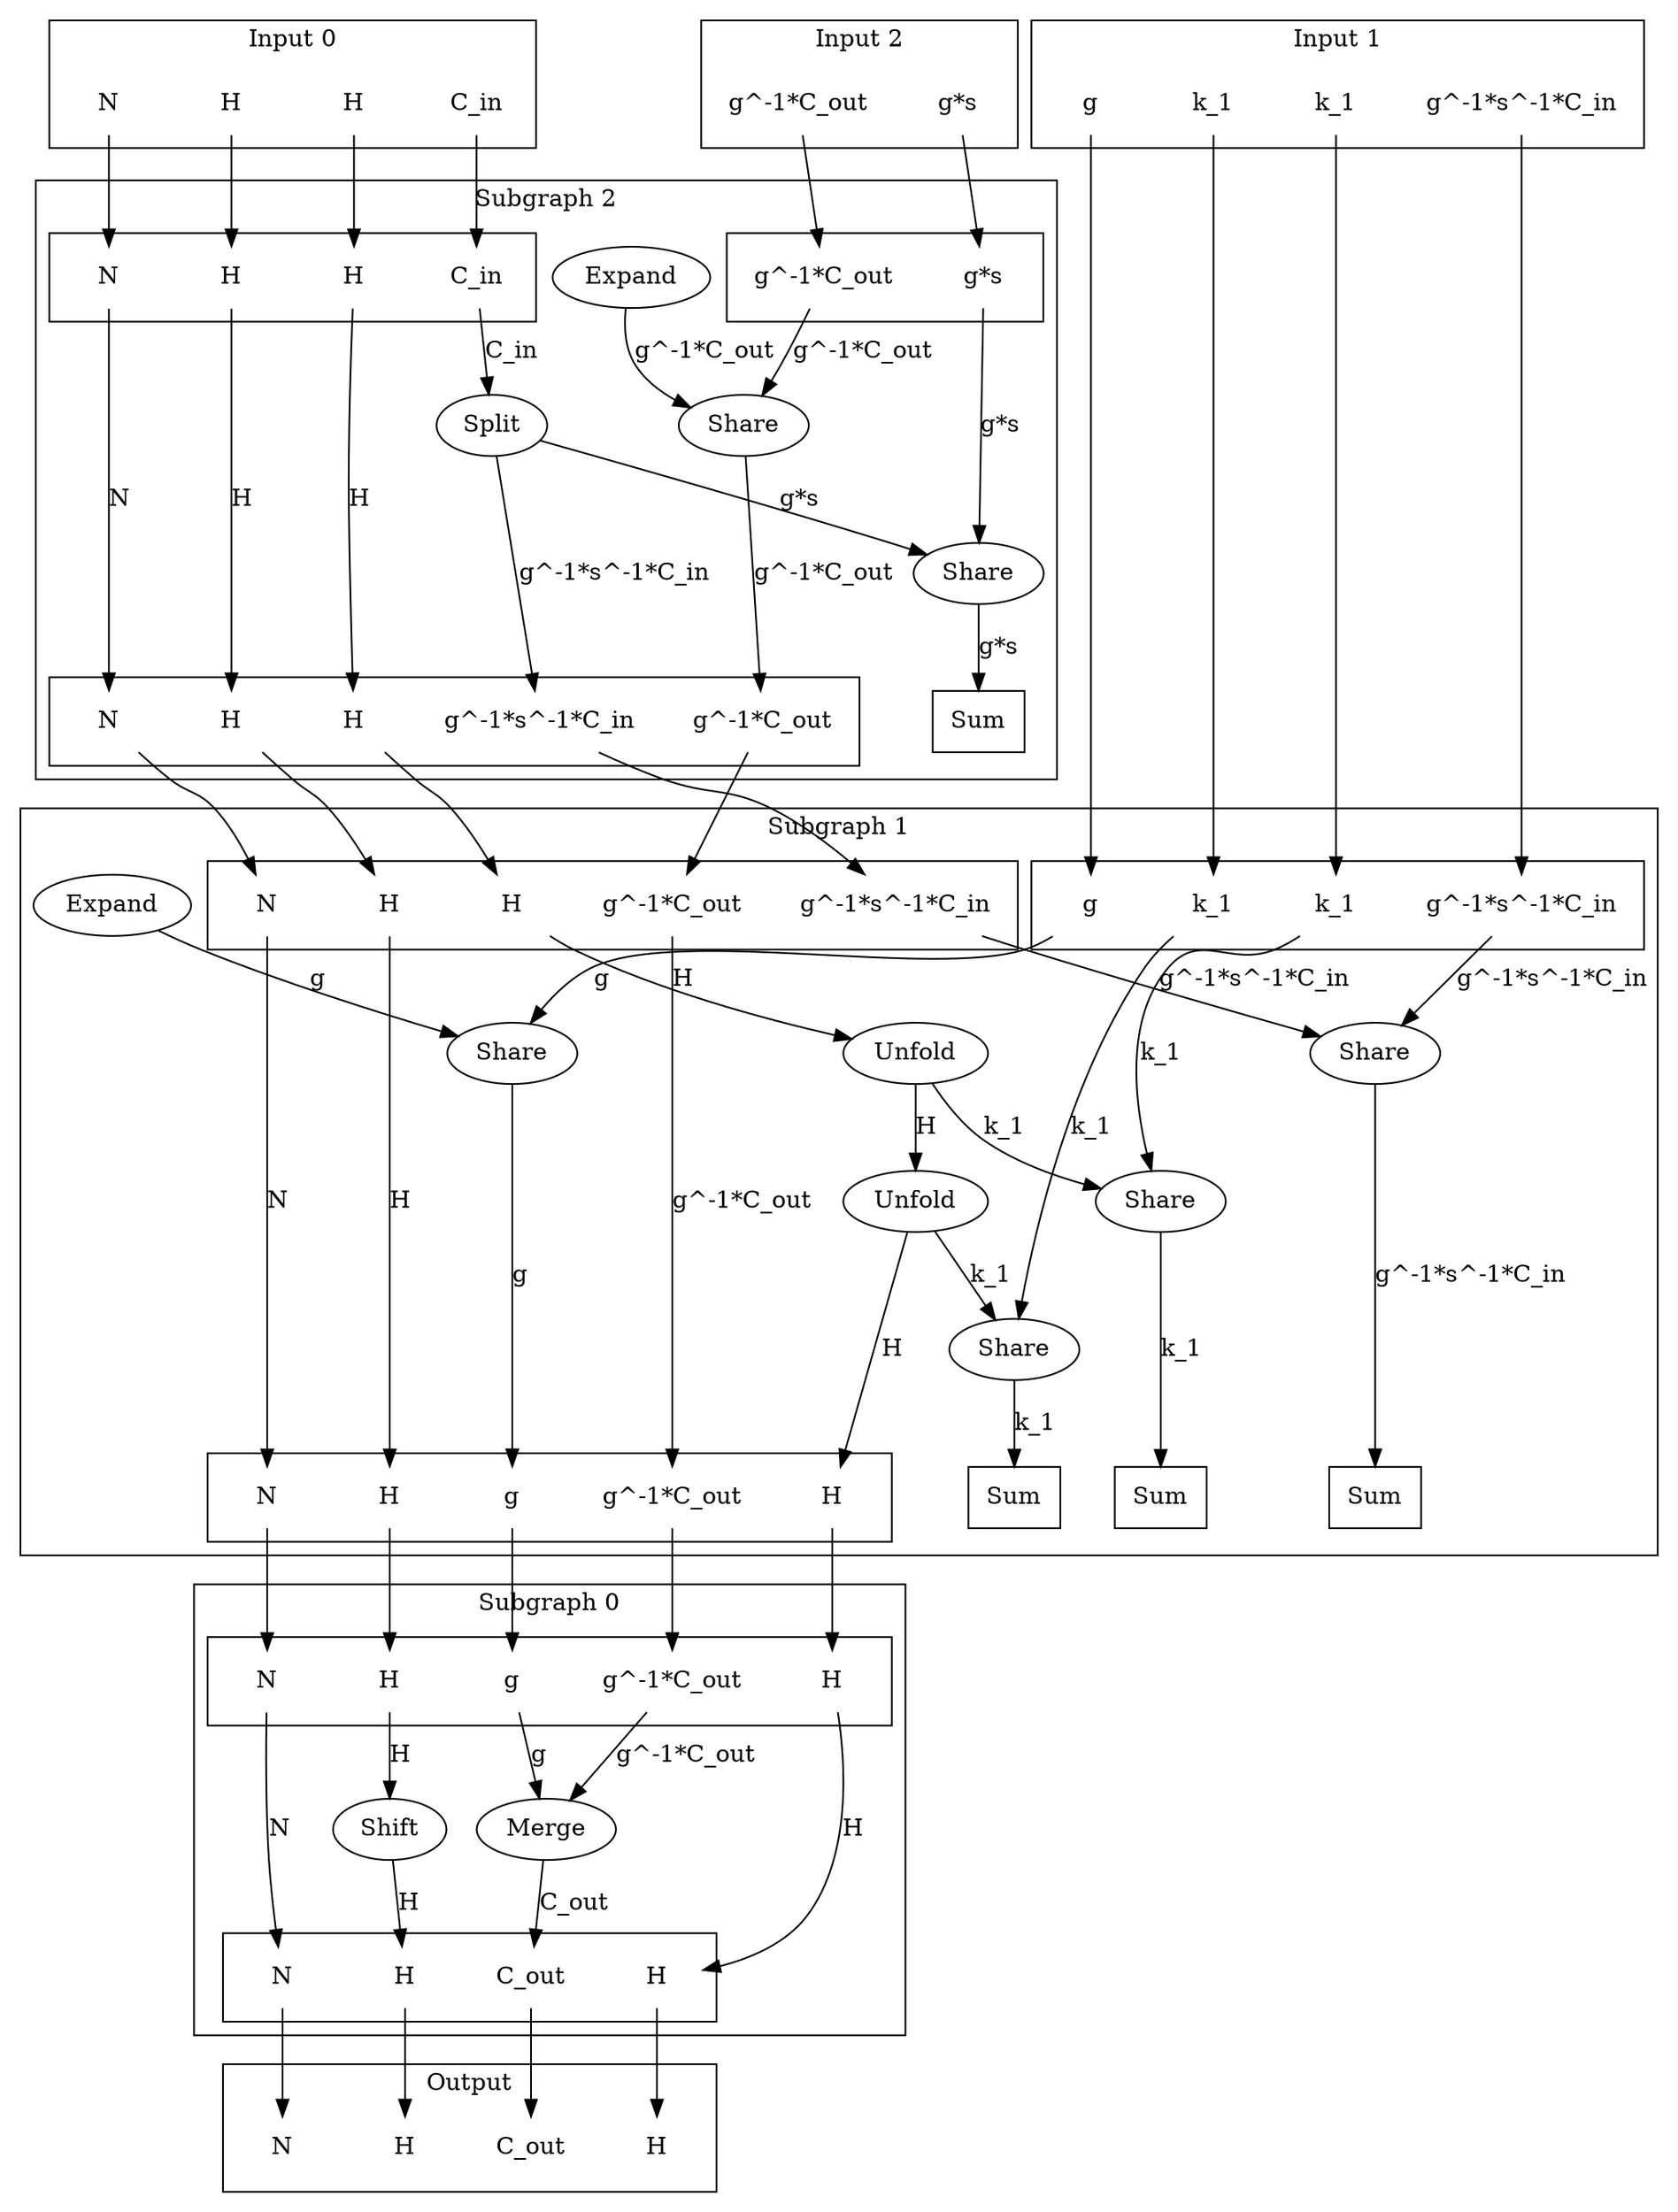 digraph kernel_generated {
newrank = true;

// Stage tensor.
subgraph cluster_subgraph_0 {
    label = "Subgraph 0";
    // Reductions.
    // Output.
    subgraph cluster_subgraph_0_out {
        label = "";
        interface_0_out_0x5621811c9b40 [label="N", shape=none];
        interface_0_out_0x5621811c9b68 [label="C_out", shape=none];
        interface_0_out_0x5621811c9b90 [label="H", shape=none];
        interface_0_out_0x5621811c9bb8 [label="H", shape=none];
    }
    {
        rank = same;
        interface_0_out_0x5621811c9b40;
        interface_0_out_0x5621811c9b68;
        interface_0_out_0x5621811c9b90;
        interface_0_out_0x5621811c9bb8;
    }
    // Input 0.
    subgraph cluster_subgraph_0_in_0 {
        label = "";
        interface_0_in_0x5621811c9b40 [label="N", shape=none];
        interface_0_in_0x7fd5ec005160 [label="H", shape=none];
        interface_0_in_0x5621811c9bb8 [label="H", shape=none];
        interface_0_in_0x7fd5ec008198 [label="g^-1*C_out", shape=none];
        interface_0_in_0x7fd5ec008180 [label="g", shape=none];
    }
    {
        rank = same;
        interface_0_in_0x5621811c9b40;
        interface_0_in_0x7fd5ec005160;
        interface_0_in_0x5621811c9bb8;
        interface_0_in_0x7fd5ec008198;
        interface_0_in_0x7fd5ec008180;
    }
    // Op's.
    op_0x7fd5ec005140 [label="Shift"];
    op_0x7fd5ec008140 [label="Merge"];
    // Dimension's.
    interface_0_in_0x5621811c9b40 -> interface_0_out_0x5621811c9b40 [label="N"];
    op_0x7fd5ec008140 -> interface_0_out_0x5621811c9b68 [label="C_out"];
    op_0x7fd5ec005140 -> interface_0_out_0x5621811c9b90 [label="H"];
    interface_0_in_0x5621811c9bb8 -> interface_0_out_0x5621811c9bb8 [label="H"];
    interface_0_in_0x7fd5ec005160 -> op_0x7fd5ec005140 [label="H"];
    interface_0_in_0x7fd5ec008180 -> op_0x7fd5ec008140 [label="g"];
    interface_0_in_0x7fd5ec008198 -> op_0x7fd5ec008140 [label="g^-1*C_out"];
}

// Stage tensor.
subgraph cluster_subgraph_1 {
    label = "Subgraph 1";
    // Reductions.
    reduce_0x7fce64005a20 [label="Sum", shape=box];
    reduce_0x7fce640019b0 [label="Sum", shape=box];
    reduce_0x7fce64001998 [label="Sum", shape=box];
    // Output.
    subgraph cluster_subgraph_1_out {
        label = "";
        interface_1_out_0x5621811c9b40 [label="N", shape=none];
        interface_1_out_0x7fd5ec005160 [label="H", shape=none];
        interface_1_out_0x5621811c9bb8 [label="H", shape=none];
        interface_1_out_0x7fd5ec008198 [label="g^-1*C_out", shape=none];
        interface_1_out_0x7fd5ec008180 [label="g", shape=none];
    }
    {
        rank = same;
        reduce_0x7fce64005a20;
        reduce_0x7fce640019b0;
        reduce_0x7fce64001998;
        interface_1_out_0x5621811c9b40;
        interface_1_out_0x7fd5ec005160;
        interface_1_out_0x5621811c9bb8;
        interface_1_out_0x7fd5ec008198;
        interface_1_out_0x7fd5ec008180;
    }
    // Input 0.
    subgraph cluster_subgraph_1_in_0 {
        label = "";
        interface_1_in_0x5621811c9b40 [label="N", shape=none];
        interface_1_in_0x7fd5e0004800 [label="g^-1*s^-1*C_in", shape=none];
        interface_1_in_0x7fd5ec005160 [label="H", shape=none];
        interface_1_in_0x7fd228054de8 [label="H", shape=none];
        interface_1_in_0x7fd5ec008198 [label="g^-1*C_out", shape=none];
    }
    // Input 1.
    subgraph cluster_subgraph_1_in_1 {
        label = "";
        interface_1_in_0x7fd5e0004818 [label="g^-1*s^-1*C_in", shape=none];
        interface_1_in_0x7fd0e400cdf8 [label="k_1", shape=none];
        interface_1_in_0x7fd5e00045e8 [label="k_1", shape=none];
        interface_1_in_0x7fd4bc004a78 [label="g", shape=none];
    }
    {
        rank = same;
        interface_1_in_0x5621811c9b40;
        interface_1_in_0x7fd5e0004800;
        interface_1_in_0x7fd5ec005160;
        interface_1_in_0x7fd228054de8;
        interface_1_in_0x7fd5ec008198;
        interface_1_in_0x7fd5e0004818;
        interface_1_in_0x7fd0e400cdf8;
        interface_1_in_0x7fd5e00045e8;
        interface_1_in_0x7fd4bc004a78;
    }
    // Op's.
    op_0x7fd0e400cdc0 [label="Share"];
    op_0x7fd228054dc0 [label="Unfold"];
    op_0x7fd4bc004a40 [label="Share"];
    op_0x7fd4f8020a00 [label="Unfold"];
    op_0x7fd5e00045b0 [label="Share"];
    op_0x7fd5e00047e0 [label="Share"];
    op_0x7fd5e0004a58 [label="Expand"];
    // Dimension's.
    interface_1_in_0x5621811c9b40 -> interface_1_out_0x5621811c9b40 [label="N"];
    op_0x7fd4f8020a00 -> interface_1_out_0x5621811c9bb8 [label="H"];
    op_0x7fd5e00045b0 -> reduce_0x7fce64001998 [label="k_1"];
    op_0x7fd0e400cdc0 -> reduce_0x7fce640019b0 [label="k_1"];
    op_0x7fd5e00047e0 -> reduce_0x7fce64005a20 [label="g^-1*s^-1*C_in"];
    op_0x7fd4f8020a00 -> op_0x7fd0e400cdc0 [label="k_1"];
    interface_1_in_0x7fd0e400cdf8 -> op_0x7fd0e400cdc0 [label="k_1"];
    interface_1_in_0x7fd228054de8 -> op_0x7fd228054dc0 [label="H"];
    op_0x7fd5e0004a58 -> op_0x7fd4bc004a40 [label="g"];
    interface_1_in_0x7fd4bc004a78 -> op_0x7fd4bc004a40 [label="g"];
    op_0x7fd228054dc0 -> op_0x7fd4f8020a00 [label="H"];
    op_0x7fd228054dc0 -> op_0x7fd5e00045b0 [label="k_1"];
    interface_1_in_0x7fd5e00045e8 -> op_0x7fd5e00045b0 [label="k_1"];
    interface_1_in_0x7fd5e0004800 -> op_0x7fd5e00047e0 [label="g^-1*s^-1*C_in"];
    interface_1_in_0x7fd5e0004818 -> op_0x7fd5e00047e0 [label="g^-1*s^-1*C_in"];
    interface_1_in_0x7fd5ec005160 -> interface_1_out_0x7fd5ec005160 [label="H"];
    op_0x7fd4bc004a40 -> interface_1_out_0x7fd5ec008180 [label="g"];
    interface_1_in_0x7fd5ec008198 -> interface_1_out_0x7fd5ec008198 [label="g^-1*C_out"];
}

// Stage tensor.
subgraph cluster_subgraph_2 {
    label = "Subgraph 2";
    // Reductions.
    reduce_0x7fce64003010 [label="Sum", shape=box];
    // Output.
    subgraph cluster_subgraph_2_out {
        label = "";
        interface_2_out_0x5621811c9b40 [label="N", shape=none];
        interface_2_out_0x7fd5e0004800 [label="g^-1*s^-1*C_in", shape=none];
        interface_2_out_0x7fd5ec005160 [label="H", shape=none];
        interface_2_out_0x7fd228054de8 [label="H", shape=none];
        interface_2_out_0x7fd5ec008198 [label="g^-1*C_out", shape=none];
    }
    {
        rank = same;
        reduce_0x7fce64003010;
        interface_2_out_0x5621811c9b40;
        interface_2_out_0x7fd5e0004800;
        interface_2_out_0x7fd5ec005160;
        interface_2_out_0x7fd228054de8;
        interface_2_out_0x7fd5ec008198;
    }
    // Input 0.
    subgraph cluster_subgraph_2_in_0 {
        label = "";
        interface_2_in_0x5621811c9b40 [label="N", shape=none];
        interface_2_in_0x7fc3d03afa80 [label="C_in", shape=none];
        interface_2_in_0x7fd5ec005160 [label="H", shape=none];
        interface_2_in_0x7fd228054de8 [label="H", shape=none];
    }
    // Input 1.
    subgraph cluster_subgraph_2_in_1 {
        label = "";
        interface_2_in_0x7fd4a4232ff8 [label="g*s", shape=none];
        interface_2_in_0x7fd038054268 [label="g^-1*C_out", shape=none];
    }
    {
        rank = same;
        interface_2_in_0x5621811c9b40;
        interface_2_in_0x7fc3d03afa80;
        interface_2_in_0x7fd5ec005160;
        interface_2_in_0x7fd228054de8;
        interface_2_in_0x7fd4a4232ff8;
        interface_2_in_0x7fd038054268;
    }
    // Op's.
    op_0x5621811b6cf8 [label="Expand"];
    op_0x7fc3d03afa40 [label="Split"];
    op_0x7fd038054230 [label="Share"];
    op_0x7fd4a4232fc0 [label="Share"];
    // Dimension's.
    interface_2_in_0x5621811c9b40 -> interface_2_out_0x5621811c9b40 [label="N"];
    interface_2_in_0x7fc3d03afa80 -> op_0x7fc3d03afa40 [label="C_in"];
    op_0x7fd4a4232fc0 -> reduce_0x7fce64003010 [label="g*s"];
    op_0x5621811b6cf8 -> op_0x7fd038054230 [label="g^-1*C_out"];
    interface_2_in_0x7fd038054268 -> op_0x7fd038054230 [label="g^-1*C_out"];
    interface_2_in_0x7fd228054de8 -> interface_2_out_0x7fd228054de8 [label="H"];
    op_0x7fc3d03afa40 -> op_0x7fd4a4232fc0 [label="g*s"];
    interface_2_in_0x7fd4a4232ff8 -> op_0x7fd4a4232fc0 [label="g*s"];
    op_0x7fc3d03afa40 -> interface_2_out_0x7fd5e0004800 [label="g^-1*s^-1*C_in"];
    interface_2_in_0x7fd5ec005160 -> interface_2_out_0x7fd5ec005160 [label="H"];
    op_0x7fd038054230 -> interface_2_out_0x7fd5ec008198 [label="g^-1*C_out"];
}

// Input tensor.
subgraph cluster_subgraph_3 {
    label = "Input 0";
    interface_3_out_0x5621811c9b40 [label="N", shape=none];
    interface_3_out_0x7fc3d03afa80 [label="C_in", shape=none];
    interface_3_out_0x7fd5ec005160 [label="H", shape=none];
    interface_3_out_0x7fd228054de8 [label="H", shape=none];
}

interface_3_out_0x5621811c9b40 -> interface_2_in_0x5621811c9b40;
interface_3_out_0x7fc3d03afa80 -> interface_2_in_0x7fc3d03afa80;
interface_3_out_0x7fd5ec005160 -> interface_2_in_0x7fd5ec005160;
interface_3_out_0x7fd228054de8 -> interface_2_in_0x7fd228054de8;

// Input tensor.
subgraph cluster_subgraph_4 {
    label = "Input 2";
    interface_4_out_0x7fd4a4232ff8 [label="g*s", shape=none];
    interface_4_out_0x7fd038054268 [label="g^-1*C_out", shape=none];
}

interface_4_out_0x7fd4a4232ff8 -> interface_2_in_0x7fd4a4232ff8;
interface_4_out_0x7fd038054268 -> interface_2_in_0x7fd038054268;

interface_2_out_0x5621811c9b40 -> interface_1_in_0x5621811c9b40;
interface_2_out_0x7fd5e0004800 -> interface_1_in_0x7fd5e0004800;
interface_2_out_0x7fd5ec005160 -> interface_1_in_0x7fd5ec005160;
interface_2_out_0x7fd228054de8 -> interface_1_in_0x7fd228054de8;
interface_2_out_0x7fd5ec008198 -> interface_1_in_0x7fd5ec008198;

// Input tensor.
subgraph cluster_subgraph_5 {
    label = "Input 1";
    interface_5_out_0x7fd5e0004818 [label="g^-1*s^-1*C_in", shape=none];
    interface_5_out_0x7fd0e400cdf8 [label="k_1", shape=none];
    interface_5_out_0x7fd5e00045e8 [label="k_1", shape=none];
    interface_5_out_0x7fd4bc004a78 [label="g", shape=none];
}

interface_5_out_0x7fd5e0004818 -> interface_1_in_0x7fd5e0004818;
interface_5_out_0x7fd0e400cdf8 -> interface_1_in_0x7fd0e400cdf8;
interface_5_out_0x7fd5e00045e8 -> interface_1_in_0x7fd5e00045e8;
interface_5_out_0x7fd4bc004a78 -> interface_1_in_0x7fd4bc004a78;

interface_1_out_0x5621811c9b40 -> interface_0_in_0x5621811c9b40;
interface_1_out_0x7fd5ec005160 -> interface_0_in_0x7fd5ec005160;
interface_1_out_0x5621811c9bb8 -> interface_0_in_0x5621811c9bb8;
interface_1_out_0x7fd5ec008198 -> interface_0_in_0x7fd5ec008198;
interface_1_out_0x7fd5ec008180 -> interface_0_in_0x7fd5ec008180;

{
    rank = same;
    interface_3_out_0x5621811c9b40;
    interface_3_out_0x7fc3d03afa80;
    interface_3_out_0x7fd5ec005160;
    interface_3_out_0x7fd228054de8;
    interface_5_out_0x7fd5e0004818;
    interface_5_out_0x7fd0e400cdf8;
    interface_5_out_0x7fd5e00045e8;
    interface_5_out_0x7fd4bc004a78;
    interface_4_out_0x7fd4a4232ff8;
    interface_4_out_0x7fd038054268;
}
subgraph cluster_subgraph_output {
    label = "Output";
    interface_6_in_0x5621811c9b40 [label="N", shape=none];
    interface_6_in_0x5621811c9b68 [label="C_out", shape=none];
    interface_6_in_0x5621811c9b90 [label="H", shape=none];
    interface_6_in_0x5621811c9bb8 [label="H", shape=none];
}
interface_0_out_0x5621811c9b40 -> interface_6_in_0x5621811c9b40;
interface_0_out_0x5621811c9b68 -> interface_6_in_0x5621811c9b68;
interface_0_out_0x5621811c9b90 -> interface_6_in_0x5621811c9b90;
interface_0_out_0x5621811c9bb8 -> interface_6_in_0x5621811c9bb8;

}
